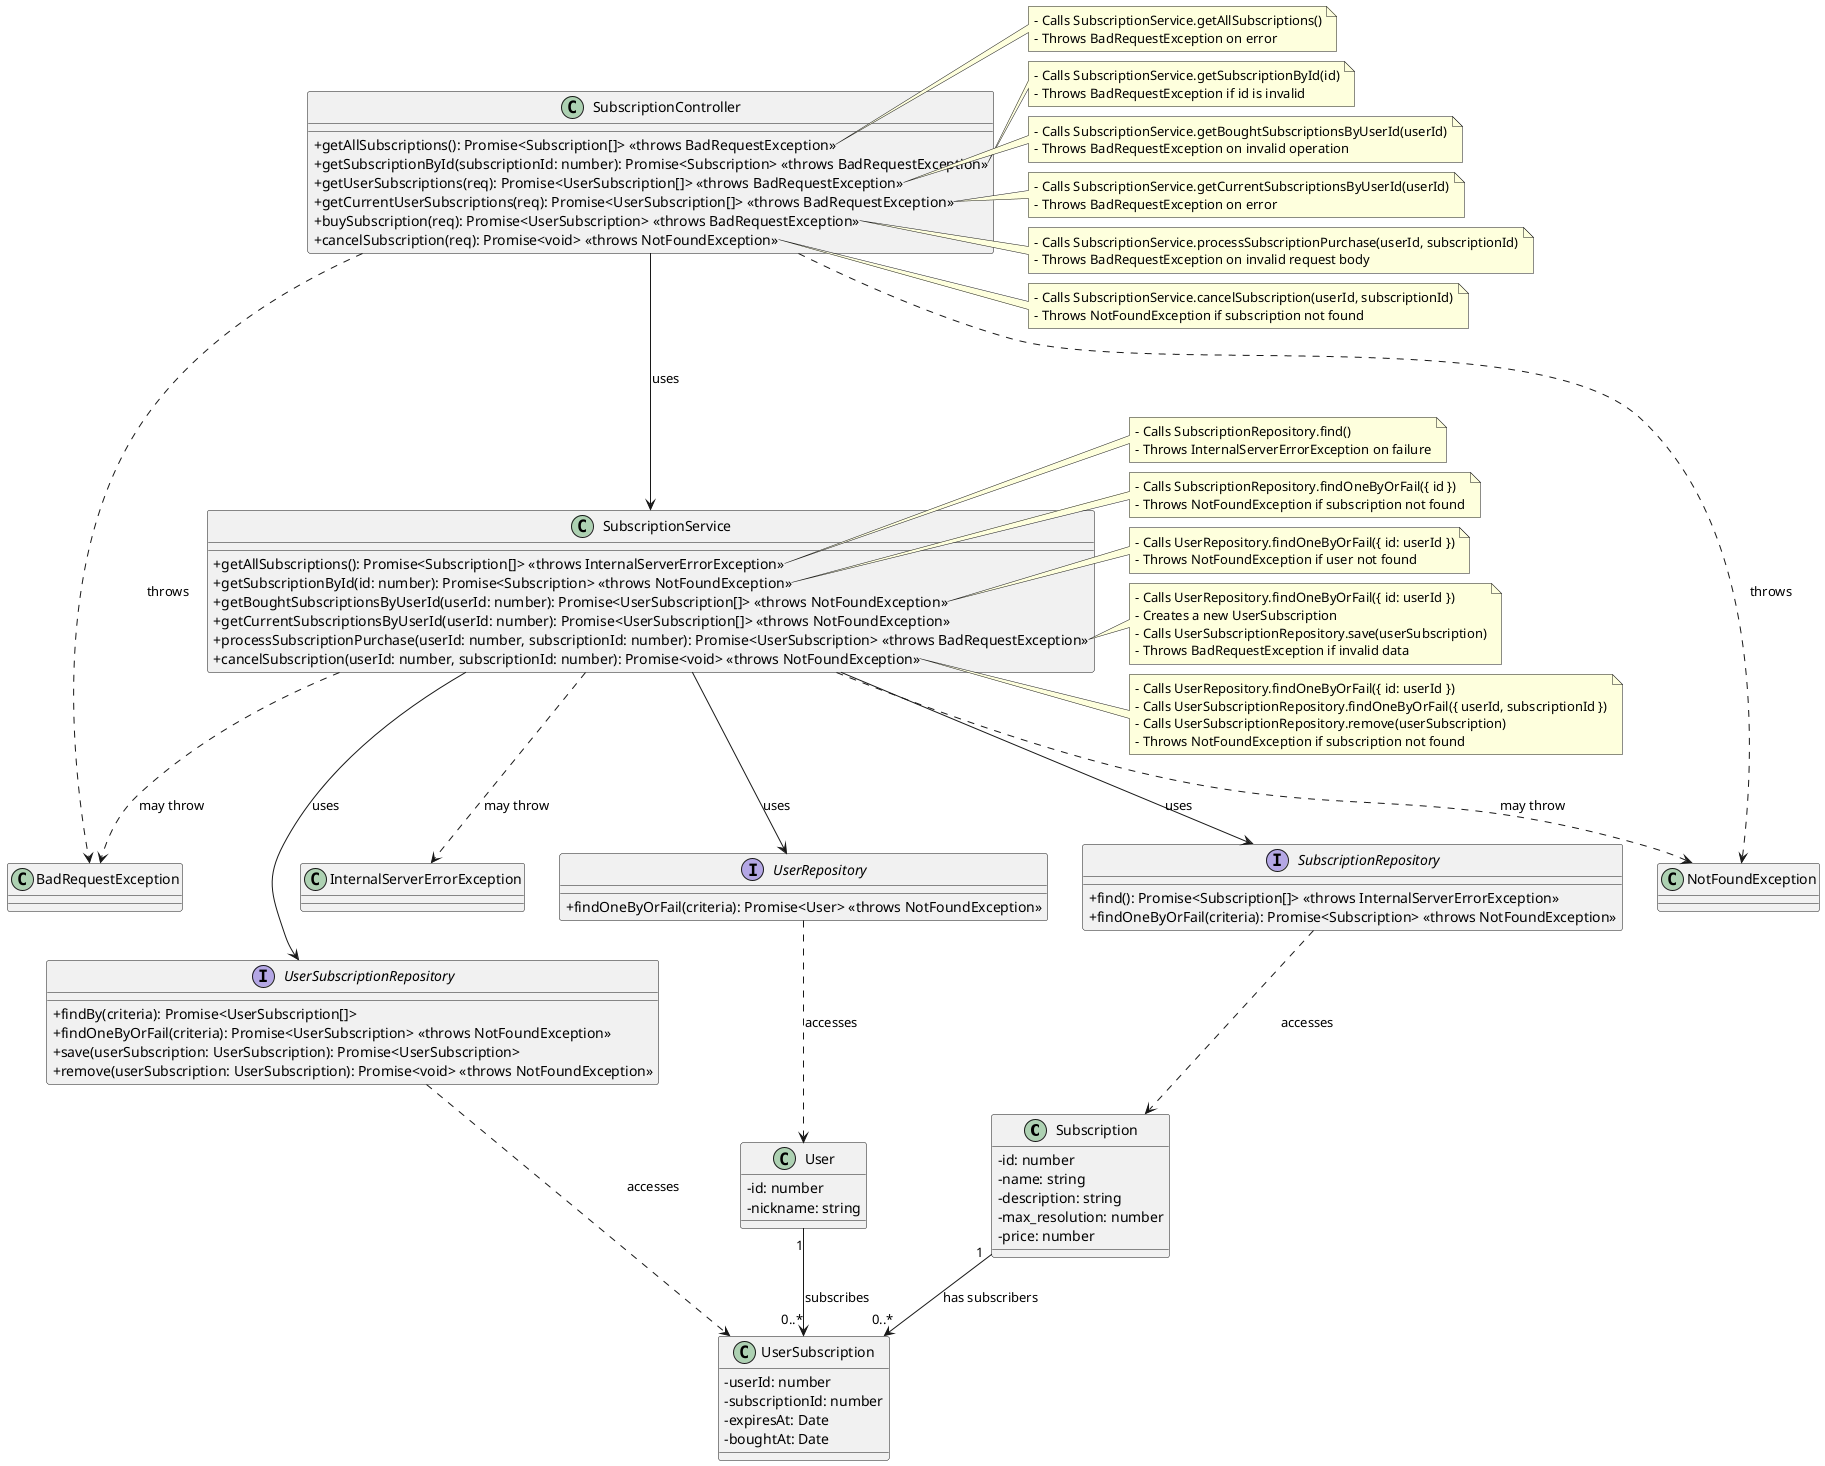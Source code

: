 @startuml
skinparam classAttributeIconSize 0

' Entities
class Subscription {
  - id: number
  - name: string
  - description: string
  - max_resolution: number
  - price: number
}

class User {
  - id: number
  - nickname: string
}

class UserSubscription {
  - userId: number
  - subscriptionId: number
  - expiresAt: Date
  - boughtAt: Date
}

' Repositories
interface UserRepository {
  + findOneByOrFail(criteria): Promise<User> <<throws NotFoundException>>
}

interface SubscriptionRepository {
  + find(): Promise<Subscription[]> <<throws InternalServerErrorException>>
  + findOneByOrFail(criteria): Promise<Subscription> <<throws NotFoundException>>
}

interface UserSubscriptionRepository {
  + findBy(criteria): Promise<UserSubscription[]>
  + findOneByOrFail(criteria): Promise<UserSubscription> <<throws NotFoundException>>
  + save(userSubscription: UserSubscription): Promise<UserSubscription>
  + remove(userSubscription: UserSubscription): Promise<void> <<throws NotFoundException>>
}

' Service
class SubscriptionService {
  + getAllSubscriptions(): Promise<Subscription[]> <<throws InternalServerErrorException>>
  + getSubscriptionById(id: number): Promise<Subscription> <<throws NotFoundException>>
  + getBoughtSubscriptionsByUserId(userId: number): Promise<UserSubscription[]> <<throws NotFoundException>>
  + getCurrentSubscriptionsByUserId(userId: number): Promise<UserSubscription[]> <<throws NotFoundException>>
  + processSubscriptionPurchase(userId: number, subscriptionId: number): Promise<UserSubscription> <<throws BadRequestException>>
  + cancelSubscription(userId: number, subscriptionId: number): Promise<void> <<throws NotFoundException>>
}

' Controller
class SubscriptionController {
  + getAllSubscriptions(): Promise<Subscription[]> <<throws BadRequestException>>
  + getSubscriptionById(subscriptionId: number): Promise<Subscription> <<throws BadRequestException>>
  + getUserSubscriptions(req): Promise<UserSubscription[]> <<throws BadRequestException>>
  + getCurrentUserSubscriptions(req): Promise<UserSubscription[]> <<throws BadRequestException>>
  + buySubscription(req): Promise<UserSubscription> <<throws BadRequestException>>
  + cancelSubscription(req): Promise<void> <<throws NotFoundException>>
}

' Relationships
SubscriptionController --> SubscriptionService : uses
SubscriptionService --> UserRepository : uses
SubscriptionService --> SubscriptionRepository : uses
SubscriptionService --> UserSubscriptionRepository : uses

UserRepository ..> User : accesses
SubscriptionRepository ..> Subscription : accesses
UserSubscriptionRepository ..> UserSubscription : accesses

User "1" --> "0..*" UserSubscription : subscribes
Subscription "1" --> "0..*" UserSubscription : has subscribers

' Exceptions
SubscriptionController ..> BadRequestException : throws
SubscriptionController ..> NotFoundException : throws
SubscriptionService ..> BadRequestException : may throw
SubscriptionService ..> NotFoundException : may throw
SubscriptionService ..> InternalServerErrorException : may throw

' Method Details with Exceptions
note right of SubscriptionController::getAllSubscriptions
- Calls SubscriptionService.getAllSubscriptions()
- Throws BadRequestException on error
end note

note right of SubscriptionController::getSubscriptionById
- Calls SubscriptionService.getSubscriptionById(id)
- Throws BadRequestException if id is invalid
end note

note right of SubscriptionController::getUserSubscriptions
- Calls SubscriptionService.getBoughtSubscriptionsByUserId(userId)
- Throws BadRequestException on invalid operation
end note

note right of SubscriptionController::getCurrentUserSubscriptions
- Calls SubscriptionService.getCurrentSubscriptionsByUserId(userId)
- Throws BadRequestException on error
end note

note right of SubscriptionController::buySubscription
- Calls SubscriptionService.processSubscriptionPurchase(userId, subscriptionId)
- Throws BadRequestException on invalid request body
end note

note right of SubscriptionController::cancelSubscription
- Calls SubscriptionService.cancelSubscription(userId, subscriptionId)
- Throws NotFoundException if subscription not found
end note

note right of SubscriptionService::getAllSubscriptions
- Calls SubscriptionRepository.find()
- Throws InternalServerErrorException on failure
end note

note right of SubscriptionService::getSubscriptionById
- Calls SubscriptionRepository.findOneByOrFail({ id })
- Throws NotFoundException if subscription not found
end note

note right of SubscriptionService::getBoughtSubscriptionsByUserId
- Calls UserRepository.findOneByOrFail({ id: userId })
- Throws NotFoundException if user not found
end note

note right of SubscriptionService::processSubscriptionPurchase
- Calls UserRepository.findOneByOrFail({ id: userId })
- Creates a new UserSubscription
- Calls UserSubscriptionRepository.save(userSubscription)
- Throws BadRequestException if invalid data
end note

note right of SubscriptionService::cancelSubscription
- Calls UserRepository.findOneByOrFail({ id: userId })
- Calls UserSubscriptionRepository.findOneByOrFail({ userId, subscriptionId })
- Calls UserSubscriptionRepository.remove(userSubscription)
- Throws NotFoundException if subscription not found
end note

@enduml
